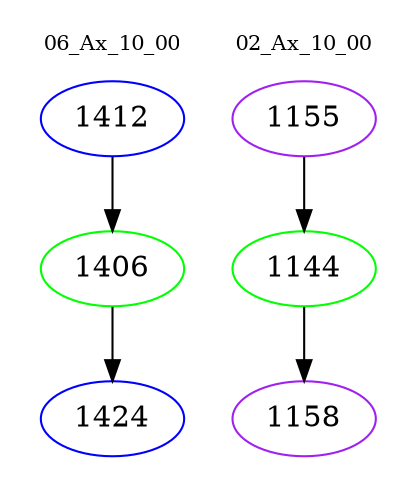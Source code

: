 digraph{
subgraph cluster_0 {
color = white
label = "06_Ax_10_00";
fontsize=10;
T0_1412 [label="1412", color="blue"]
T0_1412 -> T0_1406 [color="black"]
T0_1406 [label="1406", color="green"]
T0_1406 -> T0_1424 [color="black"]
T0_1424 [label="1424", color="blue"]
}
subgraph cluster_1 {
color = white
label = "02_Ax_10_00";
fontsize=10;
T1_1155 [label="1155", color="purple"]
T1_1155 -> T1_1144 [color="black"]
T1_1144 [label="1144", color="green"]
T1_1144 -> T1_1158 [color="black"]
T1_1158 [label="1158", color="purple"]
}
}
